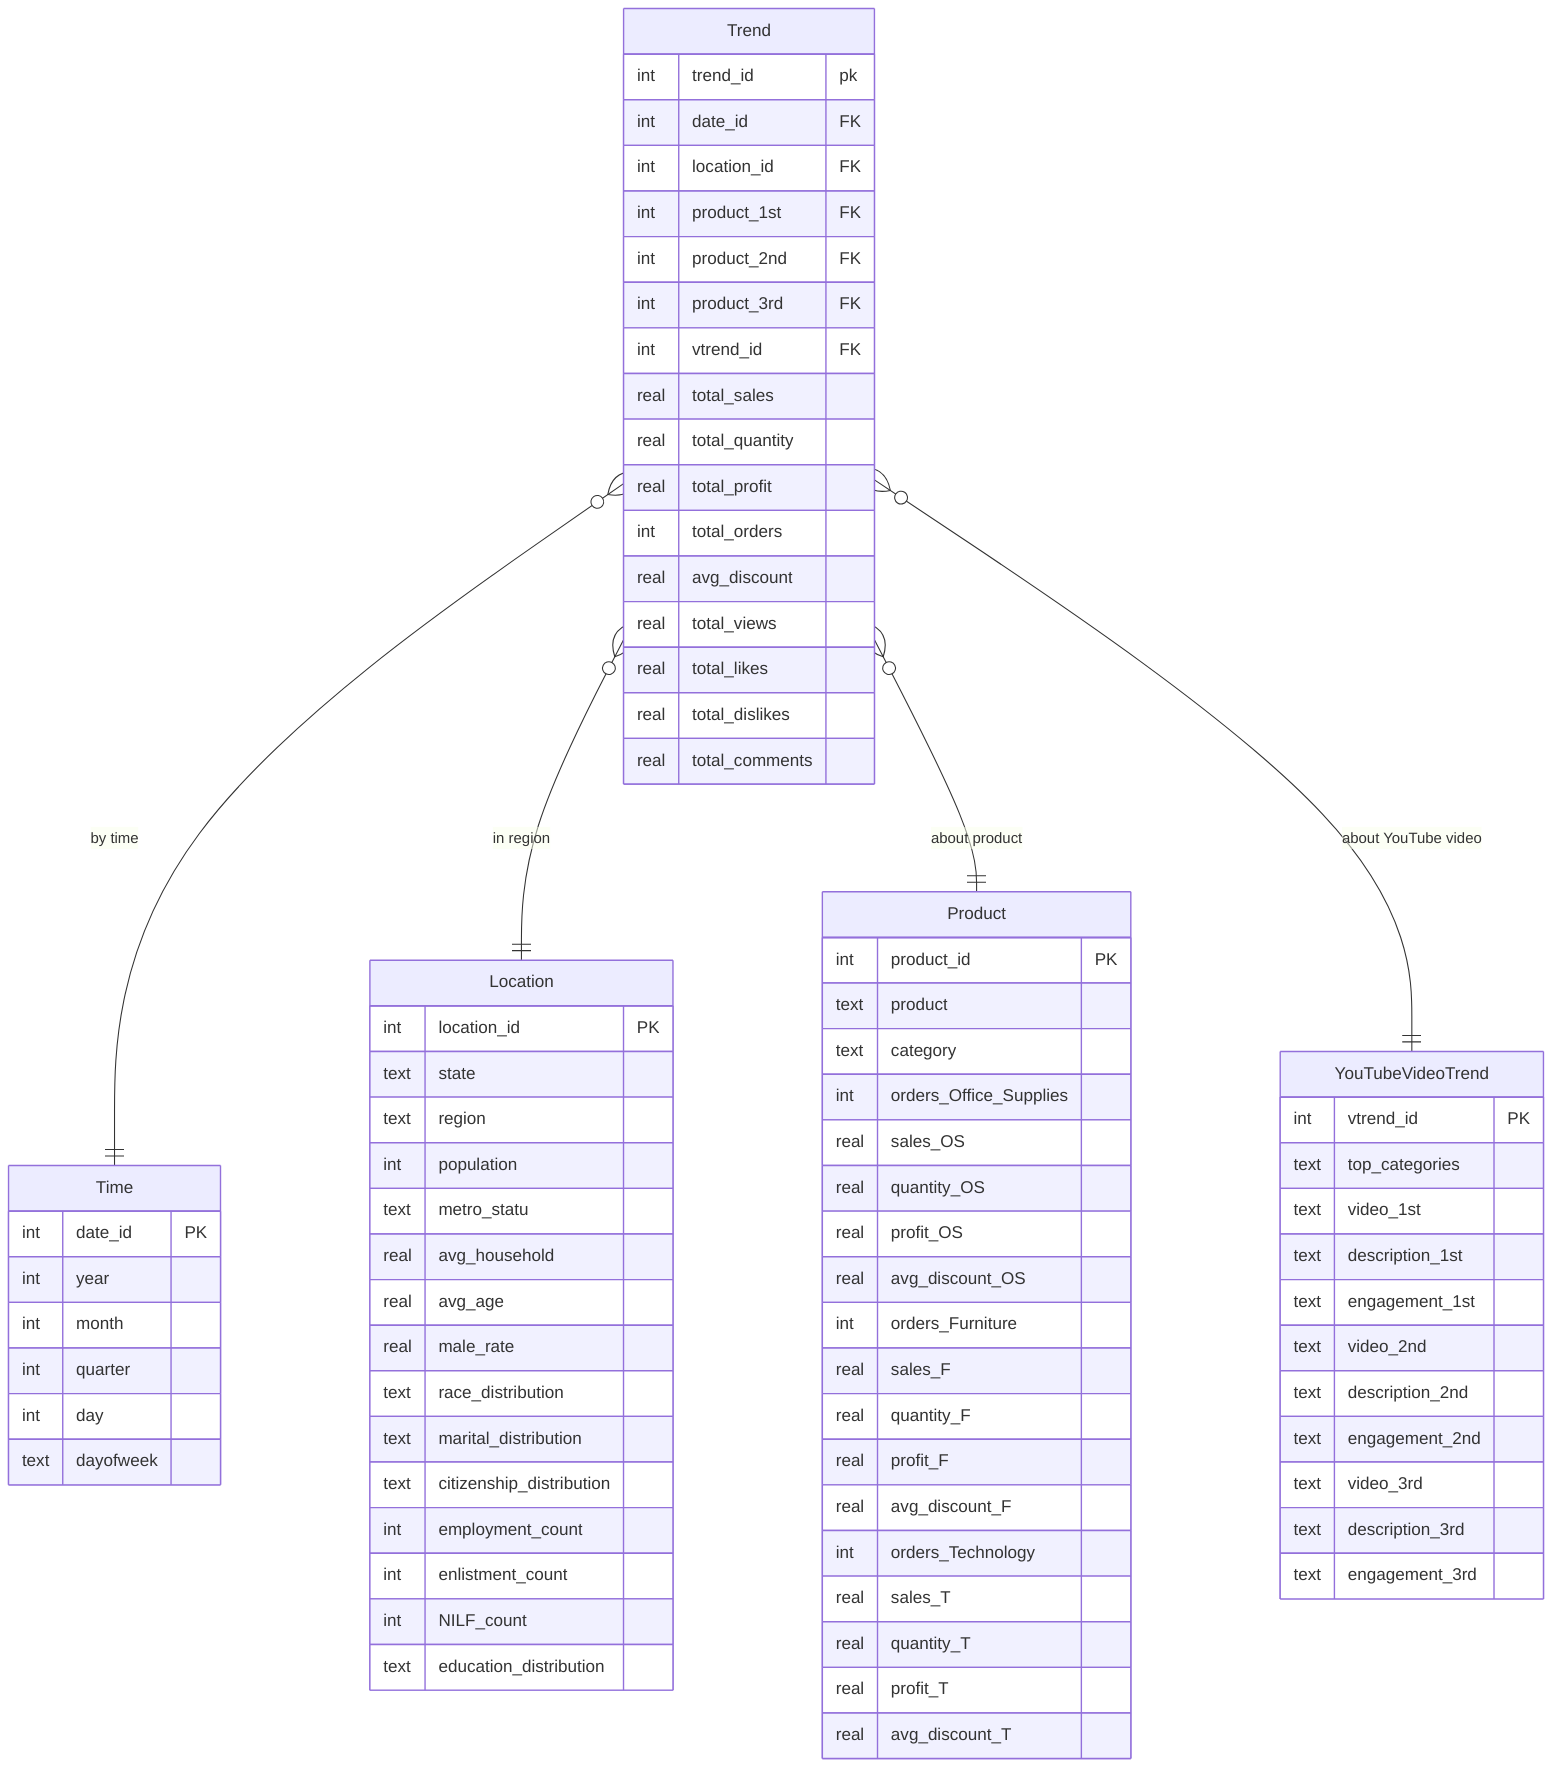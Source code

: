 erDiagram
    Trend {
        int trend_id pk
        int date_id FK
        int location_id FK
        int product_1st FK
        int product_2nd FK
        int product_3rd FK
        int vtrend_id FK
        real total_sales
        real total_quantity
        real total_profit
        int total_orders
        real avg_discount
        real total_views
        real total_likes
        real total_dislikes
        real total_comments
    }

    Time {
        int date_id PK
        int year
        int month
        int quarter
        int day
        text dayofweek
    }

    Location {
        int location_id PK
        text state
        text region
        int population
        text metro_statu
        real avg_household
        real avg_age
        real male_rate
        text race_distribution
        text marital_distribution
        text citizenship_distribution
        int employment_count
        int enlistment_count
        int NILF_count
        text education_distribution
    }

    Product {
        int product_id PK
        text product
        text category
        int orders_Office_Supplies
        real sales_OS
        real quantity_OS
        real profit_OS
        real avg_discount_OS
        int orders_Furniture
        real sales_F
        real quantity_F
        real profit_F
        real avg_discount_F
        int orders_Technology
        real sales_T
        real quantity_T
        real profit_T
        real avg_discount_T
    }

    YouTubeVideoTrend {
        int vtrend_id PK
        text top_categories
        text video_1st
        text description_1st
        text engagement_1st
        text video_2nd
        text description_2nd
        text engagement_2nd
        text video_3rd
        text description_3rd
        text engagement_3rd
    }


    Trend }o--|| Time : "by time"
    Trend }o--|| Location : "in region"
    Trend }o--|| Product : "about product"
    Trend }o--|| YouTubeVideoTrend : "about YouTube video"